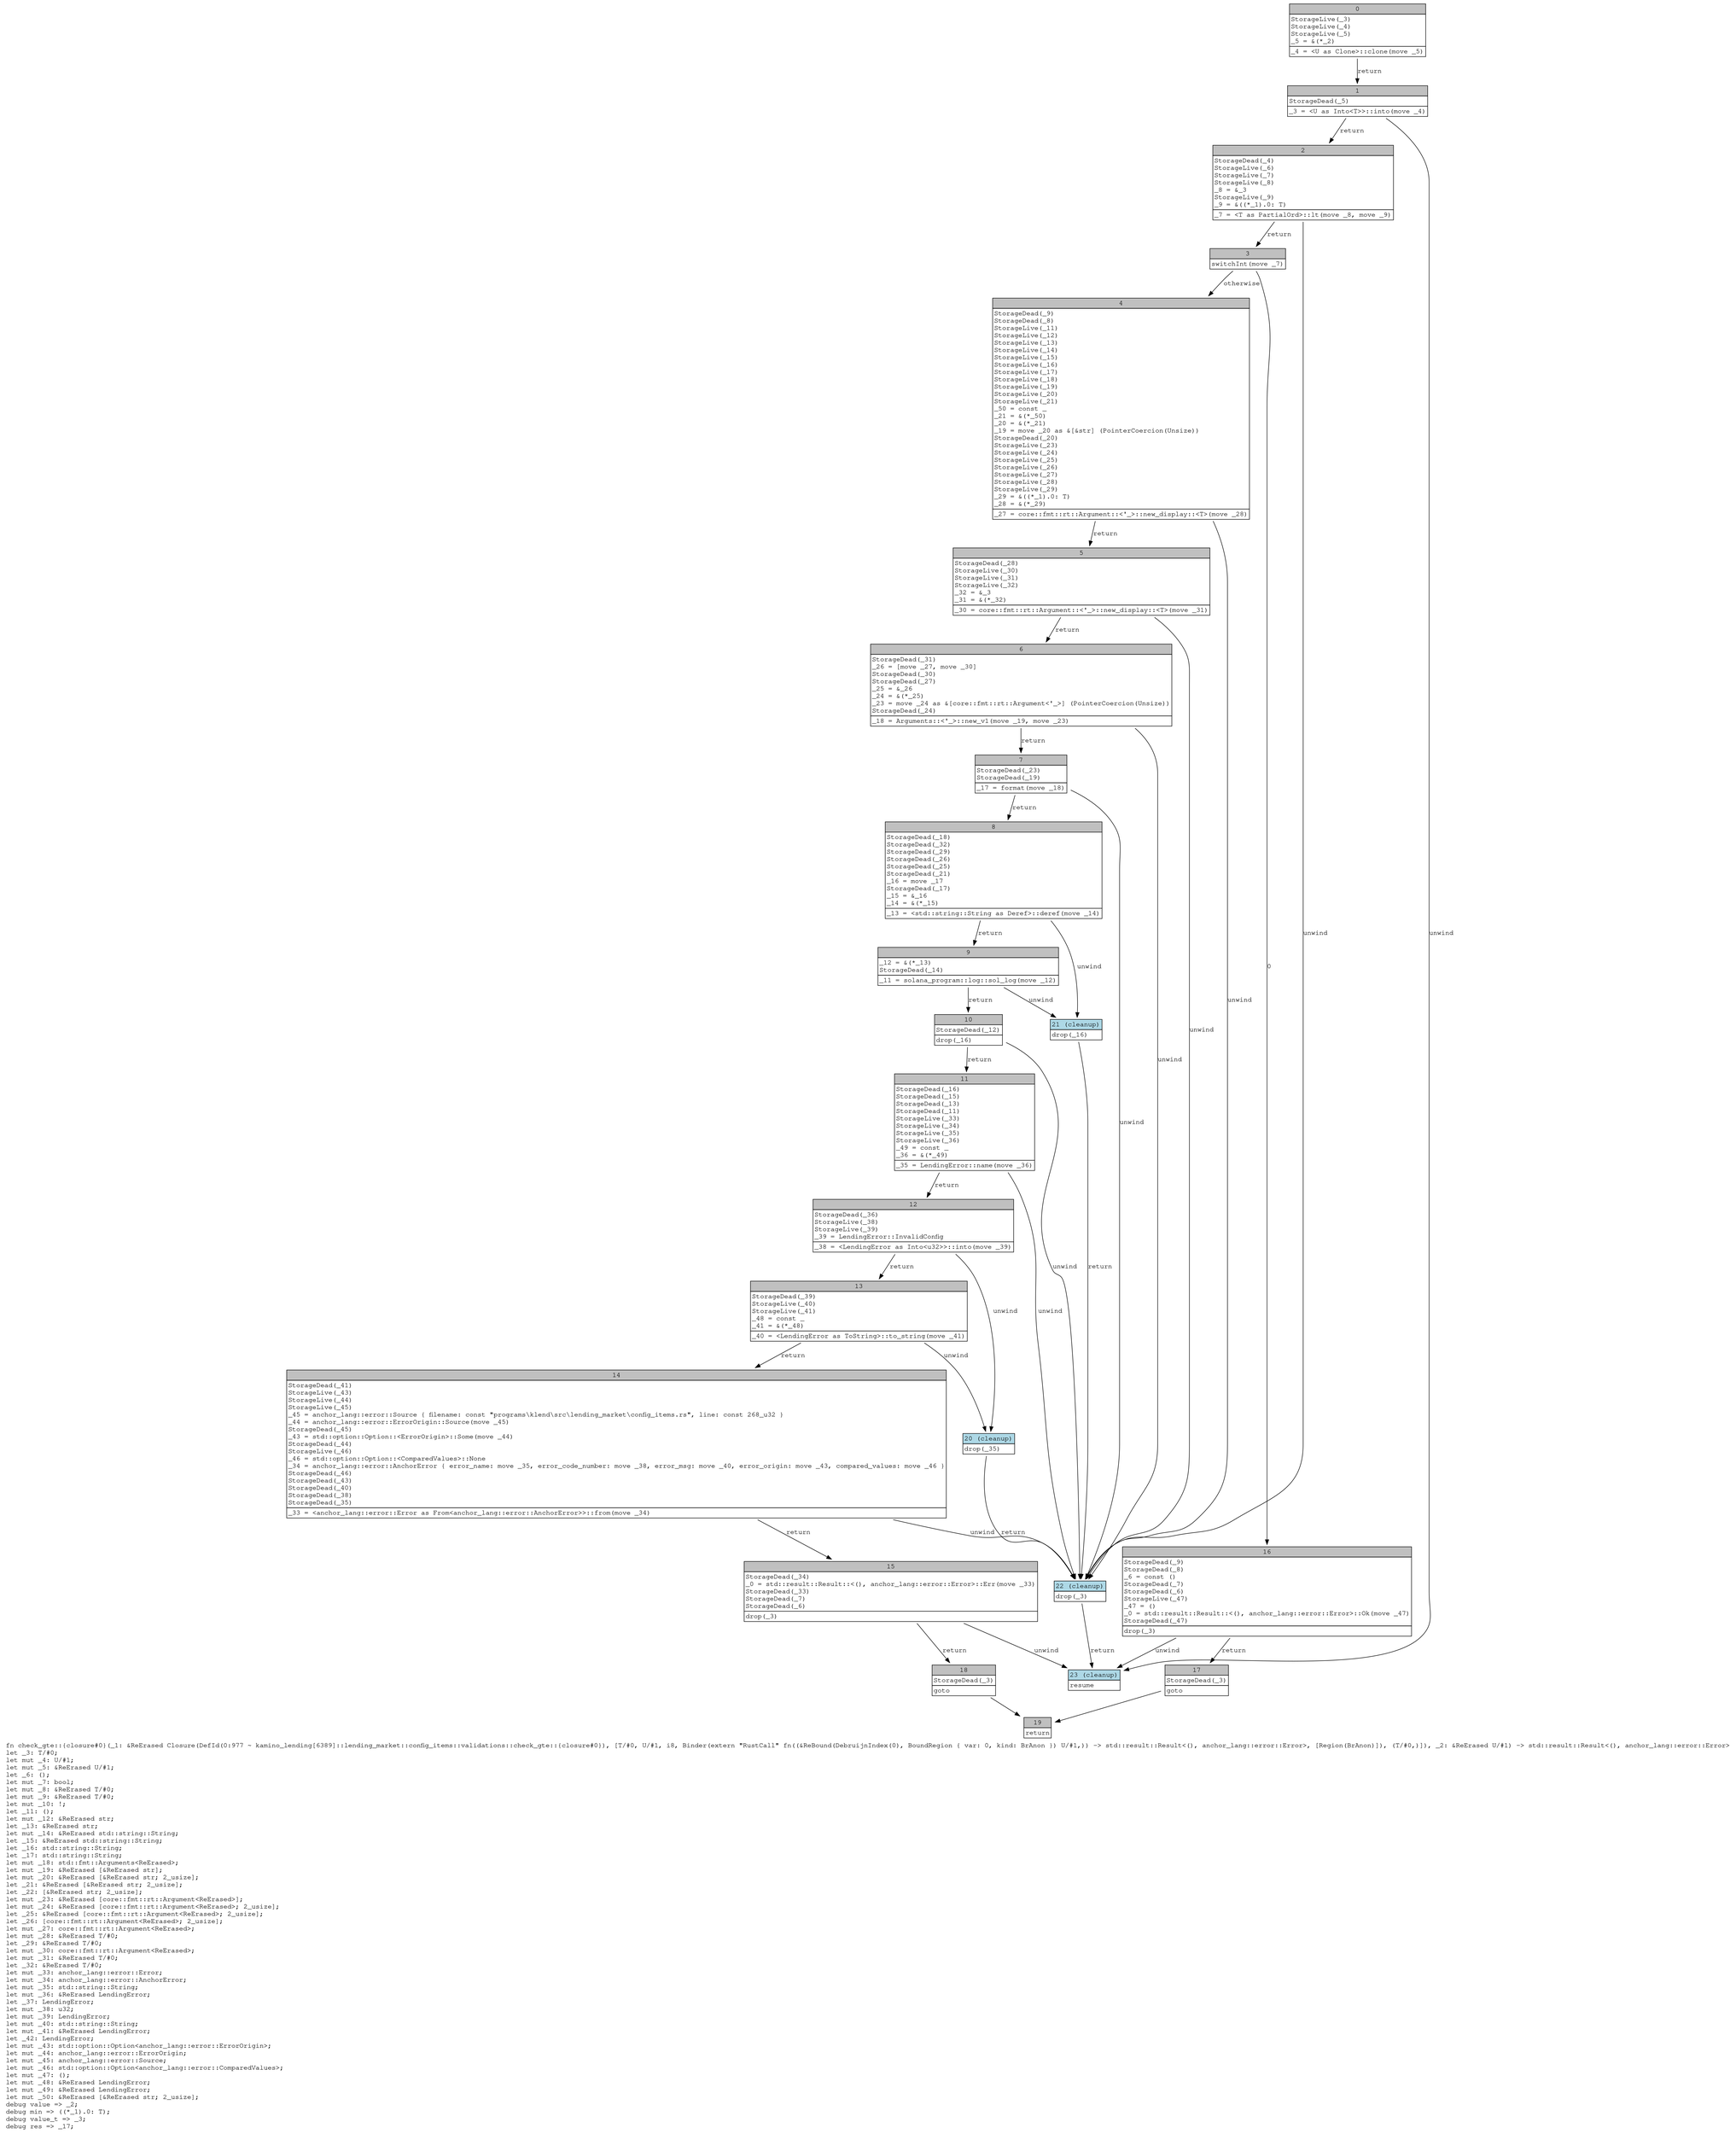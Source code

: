 digraph Mir_0_977 {
    graph [fontname="Courier, monospace"];
    node [fontname="Courier, monospace"];
    edge [fontname="Courier, monospace"];
    label=<fn check_gte::{closure#0}(_1: &amp;ReErased Closure(DefId(0:977 ~ kamino_lending[6389]::lending_market::config_items::validations::check_gte::{closure#0}), [T/#0, U/#1, i8, Binder(extern &quot;RustCall&quot; fn((&amp;ReBound(DebruijnIndex(0), BoundRegion { var: 0, kind: BrAnon }) U/#1,)) -&gt; std::result::Result&lt;(), anchor_lang::error::Error&gt;, [Region(BrAnon)]), (T/#0,)]), _2: &amp;ReErased U/#1) -&gt; std::result::Result&lt;(), anchor_lang::error::Error&gt;<br align="left"/>let _3: T/#0;<br align="left"/>let mut _4: U/#1;<br align="left"/>let mut _5: &amp;ReErased U/#1;<br align="left"/>let _6: ();<br align="left"/>let mut _7: bool;<br align="left"/>let mut _8: &amp;ReErased T/#0;<br align="left"/>let mut _9: &amp;ReErased T/#0;<br align="left"/>let mut _10: !;<br align="left"/>let _11: ();<br align="left"/>let mut _12: &amp;ReErased str;<br align="left"/>let _13: &amp;ReErased str;<br align="left"/>let mut _14: &amp;ReErased std::string::String;<br align="left"/>let _15: &amp;ReErased std::string::String;<br align="left"/>let _16: std::string::String;<br align="left"/>let _17: std::string::String;<br align="left"/>let mut _18: std::fmt::Arguments&lt;ReErased&gt;;<br align="left"/>let mut _19: &amp;ReErased [&amp;ReErased str];<br align="left"/>let mut _20: &amp;ReErased [&amp;ReErased str; 2_usize];<br align="left"/>let _21: &amp;ReErased [&amp;ReErased str; 2_usize];<br align="left"/>let _22: [&amp;ReErased str; 2_usize];<br align="left"/>let mut _23: &amp;ReErased [core::fmt::rt::Argument&lt;ReErased&gt;];<br align="left"/>let mut _24: &amp;ReErased [core::fmt::rt::Argument&lt;ReErased&gt;; 2_usize];<br align="left"/>let _25: &amp;ReErased [core::fmt::rt::Argument&lt;ReErased&gt;; 2_usize];<br align="left"/>let _26: [core::fmt::rt::Argument&lt;ReErased&gt;; 2_usize];<br align="left"/>let mut _27: core::fmt::rt::Argument&lt;ReErased&gt;;<br align="left"/>let mut _28: &amp;ReErased T/#0;<br align="left"/>let _29: &amp;ReErased T/#0;<br align="left"/>let mut _30: core::fmt::rt::Argument&lt;ReErased&gt;;<br align="left"/>let mut _31: &amp;ReErased T/#0;<br align="left"/>let _32: &amp;ReErased T/#0;<br align="left"/>let mut _33: anchor_lang::error::Error;<br align="left"/>let mut _34: anchor_lang::error::AnchorError;<br align="left"/>let mut _35: std::string::String;<br align="left"/>let mut _36: &amp;ReErased LendingError;<br align="left"/>let _37: LendingError;<br align="left"/>let mut _38: u32;<br align="left"/>let mut _39: LendingError;<br align="left"/>let mut _40: std::string::String;<br align="left"/>let mut _41: &amp;ReErased LendingError;<br align="left"/>let _42: LendingError;<br align="left"/>let mut _43: std::option::Option&lt;anchor_lang::error::ErrorOrigin&gt;;<br align="left"/>let mut _44: anchor_lang::error::ErrorOrigin;<br align="left"/>let mut _45: anchor_lang::error::Source;<br align="left"/>let mut _46: std::option::Option&lt;anchor_lang::error::ComparedValues&gt;;<br align="left"/>let mut _47: ();<br align="left"/>let mut _48: &amp;ReErased LendingError;<br align="left"/>let mut _49: &amp;ReErased LendingError;<br align="left"/>let mut _50: &amp;ReErased [&amp;ReErased str; 2_usize];<br align="left"/>debug value =&gt; _2;<br align="left"/>debug min =&gt; ((*_1).0: T);<br align="left"/>debug value_t =&gt; _3;<br align="left"/>debug res =&gt; _17;<br align="left"/>>;
    bb0__0_977 [shape="none", label=<<table border="0" cellborder="1" cellspacing="0"><tr><td bgcolor="gray" align="center" colspan="1">0</td></tr><tr><td align="left" balign="left">StorageLive(_3)<br/>StorageLive(_4)<br/>StorageLive(_5)<br/>_5 = &amp;(*_2)<br/></td></tr><tr><td align="left">_4 = &lt;U as Clone&gt;::clone(move _5)</td></tr></table>>];
    bb1__0_977 [shape="none", label=<<table border="0" cellborder="1" cellspacing="0"><tr><td bgcolor="gray" align="center" colspan="1">1</td></tr><tr><td align="left" balign="left">StorageDead(_5)<br/></td></tr><tr><td align="left">_3 = &lt;U as Into&lt;T&gt;&gt;::into(move _4)</td></tr></table>>];
    bb2__0_977 [shape="none", label=<<table border="0" cellborder="1" cellspacing="0"><tr><td bgcolor="gray" align="center" colspan="1">2</td></tr><tr><td align="left" balign="left">StorageDead(_4)<br/>StorageLive(_6)<br/>StorageLive(_7)<br/>StorageLive(_8)<br/>_8 = &amp;_3<br/>StorageLive(_9)<br/>_9 = &amp;((*_1).0: T)<br/></td></tr><tr><td align="left">_7 = &lt;T as PartialOrd&gt;::lt(move _8, move _9)</td></tr></table>>];
    bb3__0_977 [shape="none", label=<<table border="0" cellborder="1" cellspacing="0"><tr><td bgcolor="gray" align="center" colspan="1">3</td></tr><tr><td align="left">switchInt(move _7)</td></tr></table>>];
    bb4__0_977 [shape="none", label=<<table border="0" cellborder="1" cellspacing="0"><tr><td bgcolor="gray" align="center" colspan="1">4</td></tr><tr><td align="left" balign="left">StorageDead(_9)<br/>StorageDead(_8)<br/>StorageLive(_11)<br/>StorageLive(_12)<br/>StorageLive(_13)<br/>StorageLive(_14)<br/>StorageLive(_15)<br/>StorageLive(_16)<br/>StorageLive(_17)<br/>StorageLive(_18)<br/>StorageLive(_19)<br/>StorageLive(_20)<br/>StorageLive(_21)<br/>_50 = const _<br/>_21 = &amp;(*_50)<br/>_20 = &amp;(*_21)<br/>_19 = move _20 as &amp;[&amp;str] (PointerCoercion(Unsize))<br/>StorageDead(_20)<br/>StorageLive(_23)<br/>StorageLive(_24)<br/>StorageLive(_25)<br/>StorageLive(_26)<br/>StorageLive(_27)<br/>StorageLive(_28)<br/>StorageLive(_29)<br/>_29 = &amp;((*_1).0: T)<br/>_28 = &amp;(*_29)<br/></td></tr><tr><td align="left">_27 = core::fmt::rt::Argument::&lt;'_&gt;::new_display::&lt;T&gt;(move _28)</td></tr></table>>];
    bb5__0_977 [shape="none", label=<<table border="0" cellborder="1" cellspacing="0"><tr><td bgcolor="gray" align="center" colspan="1">5</td></tr><tr><td align="left" balign="left">StorageDead(_28)<br/>StorageLive(_30)<br/>StorageLive(_31)<br/>StorageLive(_32)<br/>_32 = &amp;_3<br/>_31 = &amp;(*_32)<br/></td></tr><tr><td align="left">_30 = core::fmt::rt::Argument::&lt;'_&gt;::new_display::&lt;T&gt;(move _31)</td></tr></table>>];
    bb6__0_977 [shape="none", label=<<table border="0" cellborder="1" cellspacing="0"><tr><td bgcolor="gray" align="center" colspan="1">6</td></tr><tr><td align="left" balign="left">StorageDead(_31)<br/>_26 = [move _27, move _30]<br/>StorageDead(_30)<br/>StorageDead(_27)<br/>_25 = &amp;_26<br/>_24 = &amp;(*_25)<br/>_23 = move _24 as &amp;[core::fmt::rt::Argument&lt;'_&gt;] (PointerCoercion(Unsize))<br/>StorageDead(_24)<br/></td></tr><tr><td align="left">_18 = Arguments::&lt;'_&gt;::new_v1(move _19, move _23)</td></tr></table>>];
    bb7__0_977 [shape="none", label=<<table border="0" cellborder="1" cellspacing="0"><tr><td bgcolor="gray" align="center" colspan="1">7</td></tr><tr><td align="left" balign="left">StorageDead(_23)<br/>StorageDead(_19)<br/></td></tr><tr><td align="left">_17 = format(move _18)</td></tr></table>>];
    bb8__0_977 [shape="none", label=<<table border="0" cellborder="1" cellspacing="0"><tr><td bgcolor="gray" align="center" colspan="1">8</td></tr><tr><td align="left" balign="left">StorageDead(_18)<br/>StorageDead(_32)<br/>StorageDead(_29)<br/>StorageDead(_26)<br/>StorageDead(_25)<br/>StorageDead(_21)<br/>_16 = move _17<br/>StorageDead(_17)<br/>_15 = &amp;_16<br/>_14 = &amp;(*_15)<br/></td></tr><tr><td align="left">_13 = &lt;std::string::String as Deref&gt;::deref(move _14)</td></tr></table>>];
    bb9__0_977 [shape="none", label=<<table border="0" cellborder="1" cellspacing="0"><tr><td bgcolor="gray" align="center" colspan="1">9</td></tr><tr><td align="left" balign="left">_12 = &amp;(*_13)<br/>StorageDead(_14)<br/></td></tr><tr><td align="left">_11 = solana_program::log::sol_log(move _12)</td></tr></table>>];
    bb10__0_977 [shape="none", label=<<table border="0" cellborder="1" cellspacing="0"><tr><td bgcolor="gray" align="center" colspan="1">10</td></tr><tr><td align="left" balign="left">StorageDead(_12)<br/></td></tr><tr><td align="left">drop(_16)</td></tr></table>>];
    bb11__0_977 [shape="none", label=<<table border="0" cellborder="1" cellspacing="0"><tr><td bgcolor="gray" align="center" colspan="1">11</td></tr><tr><td align="left" balign="left">StorageDead(_16)<br/>StorageDead(_15)<br/>StorageDead(_13)<br/>StorageDead(_11)<br/>StorageLive(_33)<br/>StorageLive(_34)<br/>StorageLive(_35)<br/>StorageLive(_36)<br/>_49 = const _<br/>_36 = &amp;(*_49)<br/></td></tr><tr><td align="left">_35 = LendingError::name(move _36)</td></tr></table>>];
    bb12__0_977 [shape="none", label=<<table border="0" cellborder="1" cellspacing="0"><tr><td bgcolor="gray" align="center" colspan="1">12</td></tr><tr><td align="left" balign="left">StorageDead(_36)<br/>StorageLive(_38)<br/>StorageLive(_39)<br/>_39 = LendingError::InvalidConfig<br/></td></tr><tr><td align="left">_38 = &lt;LendingError as Into&lt;u32&gt;&gt;::into(move _39)</td></tr></table>>];
    bb13__0_977 [shape="none", label=<<table border="0" cellborder="1" cellspacing="0"><tr><td bgcolor="gray" align="center" colspan="1">13</td></tr><tr><td align="left" balign="left">StorageDead(_39)<br/>StorageLive(_40)<br/>StorageLive(_41)<br/>_48 = const _<br/>_41 = &amp;(*_48)<br/></td></tr><tr><td align="left">_40 = &lt;LendingError as ToString&gt;::to_string(move _41)</td></tr></table>>];
    bb14__0_977 [shape="none", label=<<table border="0" cellborder="1" cellspacing="0"><tr><td bgcolor="gray" align="center" colspan="1">14</td></tr><tr><td align="left" balign="left">StorageDead(_41)<br/>StorageLive(_43)<br/>StorageLive(_44)<br/>StorageLive(_45)<br/>_45 = anchor_lang::error::Source { filename: const &quot;programs\\klend\\src\\lending_market\\config_items.rs&quot;, line: const 268_u32 }<br/>_44 = anchor_lang::error::ErrorOrigin::Source(move _45)<br/>StorageDead(_45)<br/>_43 = std::option::Option::&lt;ErrorOrigin&gt;::Some(move _44)<br/>StorageDead(_44)<br/>StorageLive(_46)<br/>_46 = std::option::Option::&lt;ComparedValues&gt;::None<br/>_34 = anchor_lang::error::AnchorError { error_name: move _35, error_code_number: move _38, error_msg: move _40, error_origin: move _43, compared_values: move _46 }<br/>StorageDead(_46)<br/>StorageDead(_43)<br/>StorageDead(_40)<br/>StorageDead(_38)<br/>StorageDead(_35)<br/></td></tr><tr><td align="left">_33 = &lt;anchor_lang::error::Error as From&lt;anchor_lang::error::AnchorError&gt;&gt;::from(move _34)</td></tr></table>>];
    bb15__0_977 [shape="none", label=<<table border="0" cellborder="1" cellspacing="0"><tr><td bgcolor="gray" align="center" colspan="1">15</td></tr><tr><td align="left" balign="left">StorageDead(_34)<br/>_0 = std::result::Result::&lt;(), anchor_lang::error::Error&gt;::Err(move _33)<br/>StorageDead(_33)<br/>StorageDead(_7)<br/>StorageDead(_6)<br/></td></tr><tr><td align="left">drop(_3)</td></tr></table>>];
    bb16__0_977 [shape="none", label=<<table border="0" cellborder="1" cellspacing="0"><tr><td bgcolor="gray" align="center" colspan="1">16</td></tr><tr><td align="left" balign="left">StorageDead(_9)<br/>StorageDead(_8)<br/>_6 = const ()<br/>StorageDead(_7)<br/>StorageDead(_6)<br/>StorageLive(_47)<br/>_47 = ()<br/>_0 = std::result::Result::&lt;(), anchor_lang::error::Error&gt;::Ok(move _47)<br/>StorageDead(_47)<br/></td></tr><tr><td align="left">drop(_3)</td></tr></table>>];
    bb17__0_977 [shape="none", label=<<table border="0" cellborder="1" cellspacing="0"><tr><td bgcolor="gray" align="center" colspan="1">17</td></tr><tr><td align="left" balign="left">StorageDead(_3)<br/></td></tr><tr><td align="left">goto</td></tr></table>>];
    bb18__0_977 [shape="none", label=<<table border="0" cellborder="1" cellspacing="0"><tr><td bgcolor="gray" align="center" colspan="1">18</td></tr><tr><td align="left" balign="left">StorageDead(_3)<br/></td></tr><tr><td align="left">goto</td></tr></table>>];
    bb19__0_977 [shape="none", label=<<table border="0" cellborder="1" cellspacing="0"><tr><td bgcolor="gray" align="center" colspan="1">19</td></tr><tr><td align="left">return</td></tr></table>>];
    bb20__0_977 [shape="none", label=<<table border="0" cellborder="1" cellspacing="0"><tr><td bgcolor="lightblue" align="center" colspan="1">20 (cleanup)</td></tr><tr><td align="left">drop(_35)</td></tr></table>>];
    bb21__0_977 [shape="none", label=<<table border="0" cellborder="1" cellspacing="0"><tr><td bgcolor="lightblue" align="center" colspan="1">21 (cleanup)</td></tr><tr><td align="left">drop(_16)</td></tr></table>>];
    bb22__0_977 [shape="none", label=<<table border="0" cellborder="1" cellspacing="0"><tr><td bgcolor="lightblue" align="center" colspan="1">22 (cleanup)</td></tr><tr><td align="left">drop(_3)</td></tr></table>>];
    bb23__0_977 [shape="none", label=<<table border="0" cellborder="1" cellspacing="0"><tr><td bgcolor="lightblue" align="center" colspan="1">23 (cleanup)</td></tr><tr><td align="left">resume</td></tr></table>>];
    bb0__0_977 -> bb1__0_977 [label="return"];
    bb1__0_977 -> bb2__0_977 [label="return"];
    bb1__0_977 -> bb23__0_977 [label="unwind"];
    bb2__0_977 -> bb3__0_977 [label="return"];
    bb2__0_977 -> bb22__0_977 [label="unwind"];
    bb3__0_977 -> bb16__0_977 [label="0"];
    bb3__0_977 -> bb4__0_977 [label="otherwise"];
    bb4__0_977 -> bb5__0_977 [label="return"];
    bb4__0_977 -> bb22__0_977 [label="unwind"];
    bb5__0_977 -> bb6__0_977 [label="return"];
    bb5__0_977 -> bb22__0_977 [label="unwind"];
    bb6__0_977 -> bb7__0_977 [label="return"];
    bb6__0_977 -> bb22__0_977 [label="unwind"];
    bb7__0_977 -> bb8__0_977 [label="return"];
    bb7__0_977 -> bb22__0_977 [label="unwind"];
    bb8__0_977 -> bb9__0_977 [label="return"];
    bb8__0_977 -> bb21__0_977 [label="unwind"];
    bb9__0_977 -> bb10__0_977 [label="return"];
    bb9__0_977 -> bb21__0_977 [label="unwind"];
    bb10__0_977 -> bb11__0_977 [label="return"];
    bb10__0_977 -> bb22__0_977 [label="unwind"];
    bb11__0_977 -> bb12__0_977 [label="return"];
    bb11__0_977 -> bb22__0_977 [label="unwind"];
    bb12__0_977 -> bb13__0_977 [label="return"];
    bb12__0_977 -> bb20__0_977 [label="unwind"];
    bb13__0_977 -> bb14__0_977 [label="return"];
    bb13__0_977 -> bb20__0_977 [label="unwind"];
    bb14__0_977 -> bb15__0_977 [label="return"];
    bb14__0_977 -> bb22__0_977 [label="unwind"];
    bb15__0_977 -> bb18__0_977 [label="return"];
    bb15__0_977 -> bb23__0_977 [label="unwind"];
    bb16__0_977 -> bb17__0_977 [label="return"];
    bb16__0_977 -> bb23__0_977 [label="unwind"];
    bb17__0_977 -> bb19__0_977 [label=""];
    bb18__0_977 -> bb19__0_977 [label=""];
    bb20__0_977 -> bb22__0_977 [label="return"];
    bb21__0_977 -> bb22__0_977 [label="return"];
    bb22__0_977 -> bb23__0_977 [label="return"];
}
